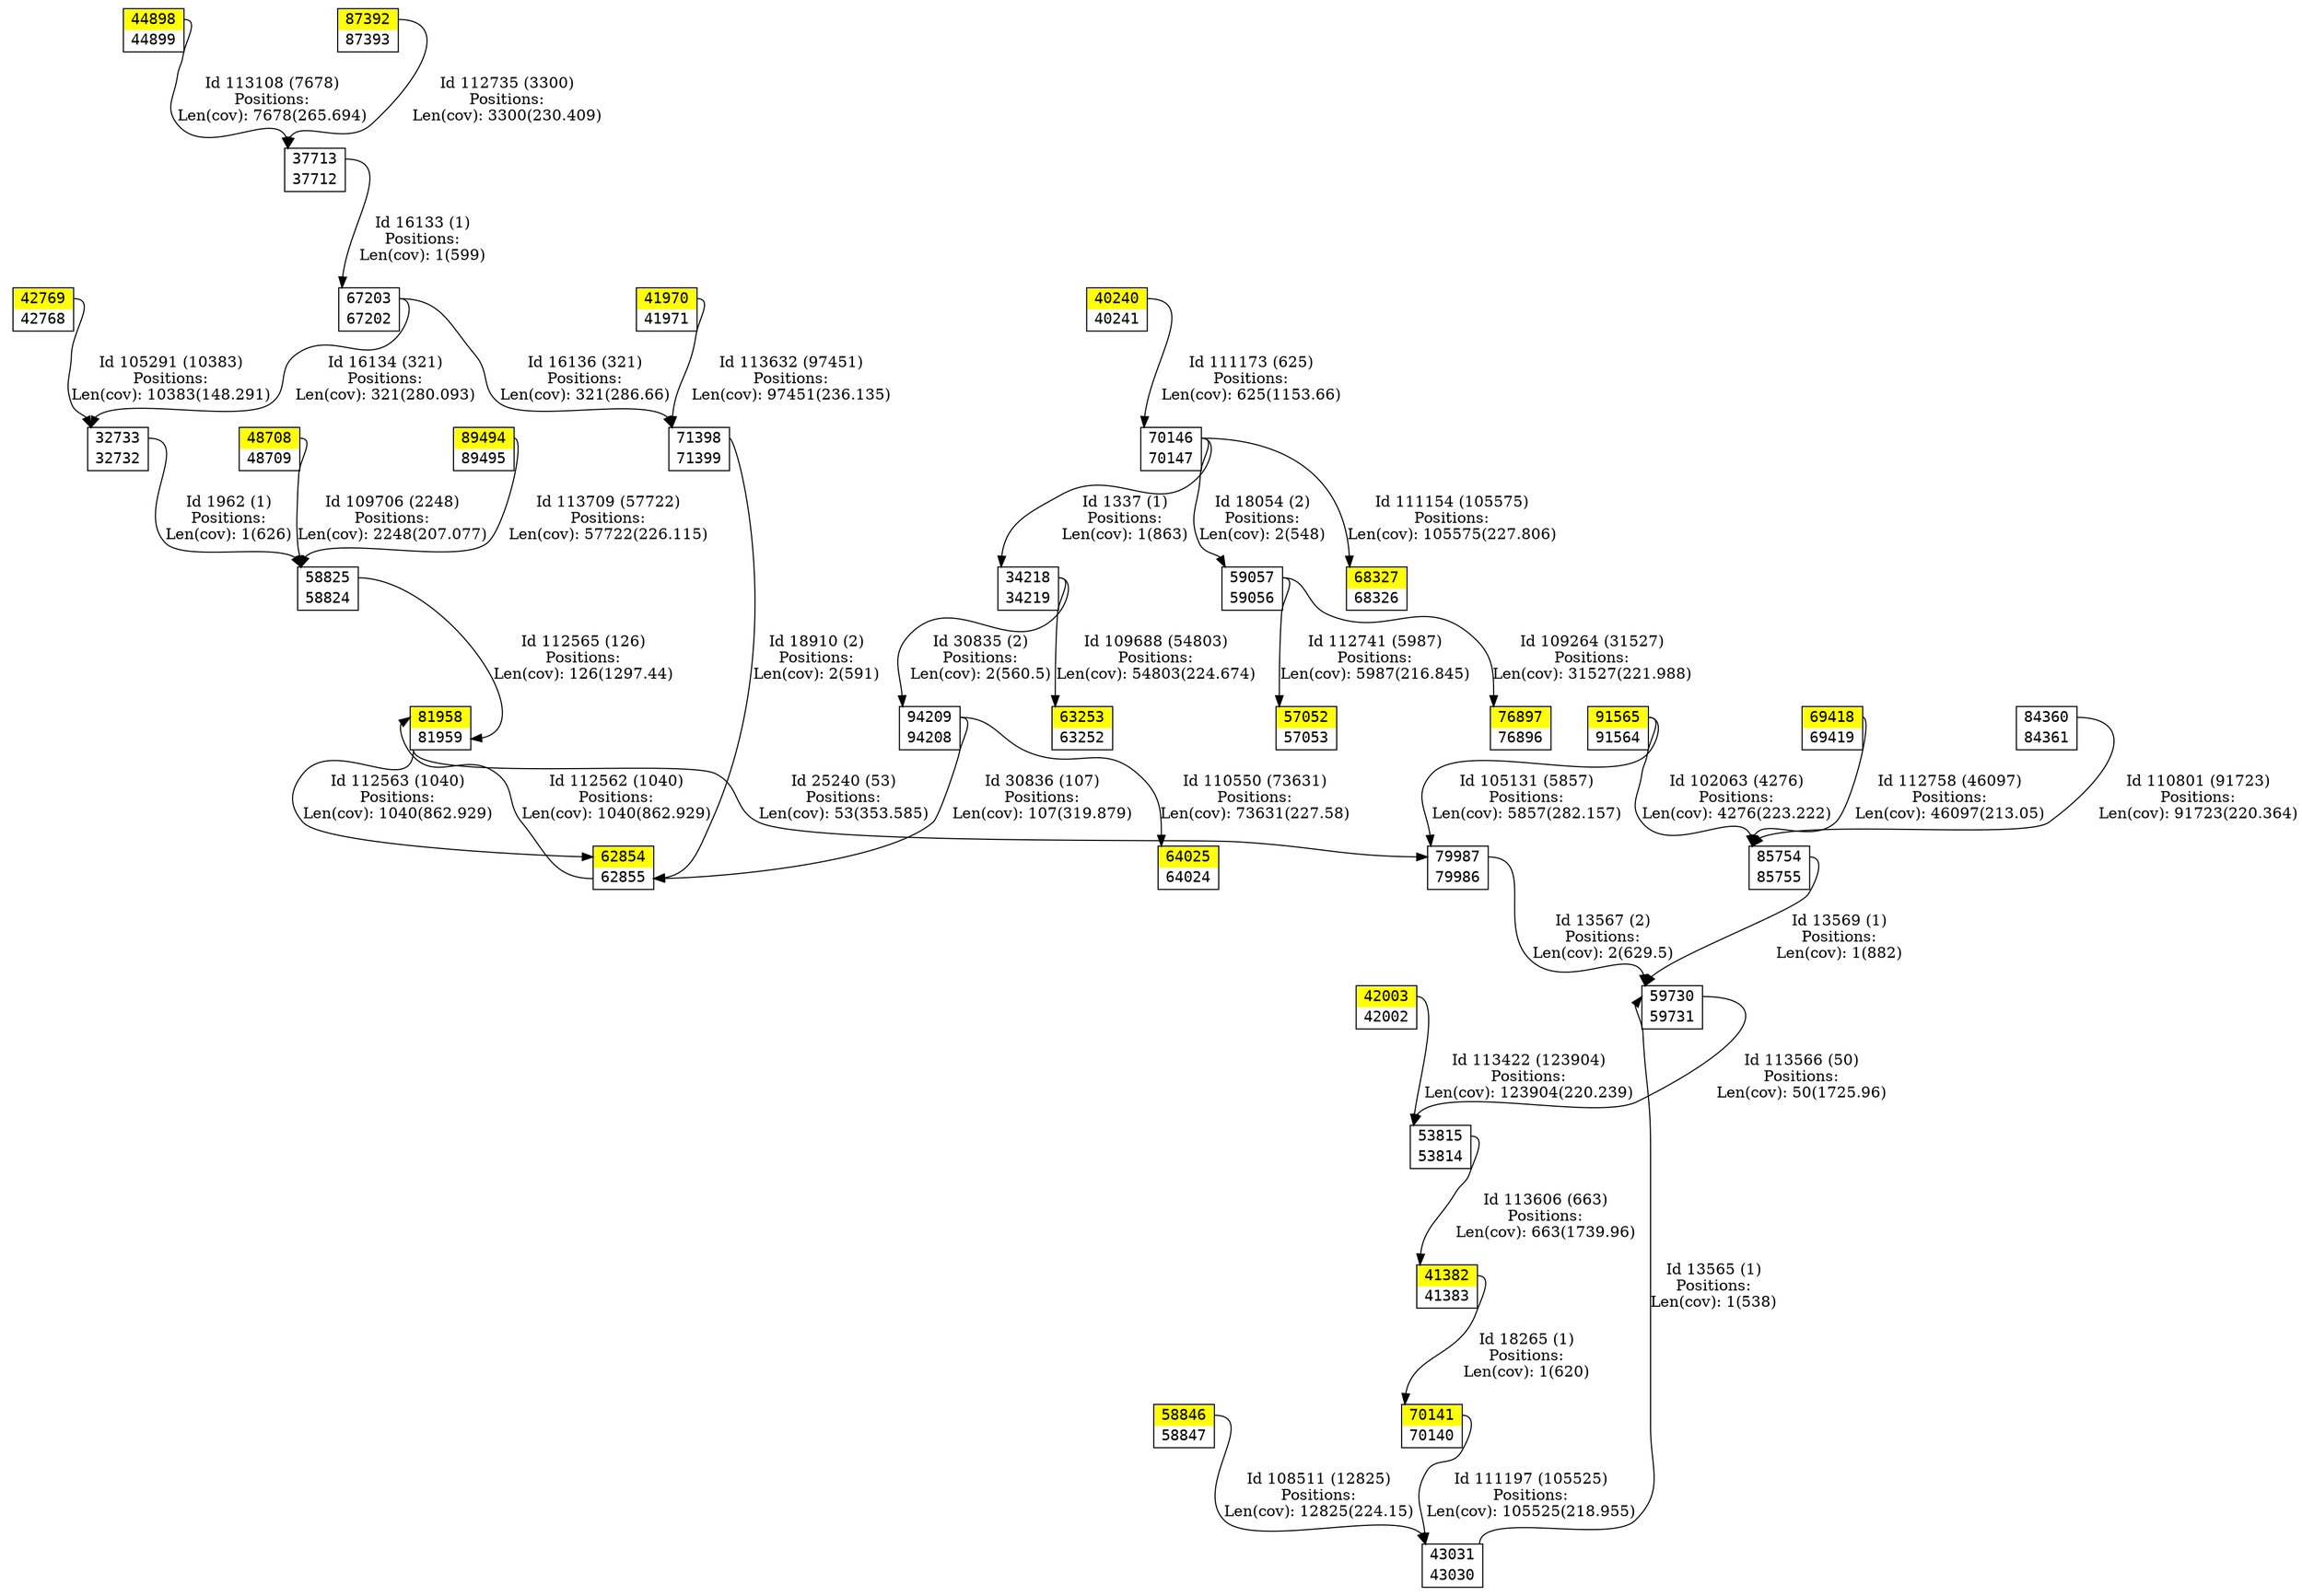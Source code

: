digraph graph_picture {
node[fontname=<Courier> ,penwidth=<1.8> ,shape=<plaintext> ]
vertex_32732_32733[label=<<TABLE BORDER="1" CELLSPACING="0" >
<TR><TD BORDER="0" PORT = "port_32733_in" color="white" bgcolor="white" ></TD><TD BORDER="0" color="white" bgcolor="white" >32733</TD><TD BORDER="0" PORT = "port_32733_out" color="white" bgcolor="white" ></TD></TR>
<TR><TD BORDER="0" PORT = "port_32732_out" color="white" bgcolor="white" ></TD><TD BORDER="0" color="white" bgcolor="white" >32732</TD><TD BORDER="0" PORT = "port_32732_in" color="white" bgcolor="white" ></TD></TR>
</TABLE>> ,color=<black> ,URL=</vertex/32733.svg> ]
vertex_34218_34219[label=<<TABLE BORDER="1" CELLSPACING="0" >
<TR><TD BORDER="0" PORT = "port_34218_in" color="white" bgcolor="white" ></TD><TD BORDER="0" color="white" bgcolor="white" >34218</TD><TD BORDER="0" PORT = "port_34218_out" color="white" bgcolor="white" ></TD></TR>
<TR><TD BORDER="0" PORT = "port_34219_out" color="white" bgcolor="white" ></TD><TD BORDER="0" color="white" bgcolor="white" >34219</TD><TD BORDER="0" PORT = "port_34219_in" color="white" bgcolor="white" ></TD></TR>
</TABLE>> ,color=<black> ,URL=</vertex/34218.svg> ]
vertex_37712_37713[label=<<TABLE BORDER="1" CELLSPACING="0" >
<TR><TD BORDER="0" PORT = "port_37713_in" color="white" bgcolor="white" ></TD><TD BORDER="0" color="white" bgcolor="white" >37713</TD><TD BORDER="0" PORT = "port_37713_out" color="white" bgcolor="white" ></TD></TR>
<TR><TD BORDER="0" PORT = "port_37712_out" color="white" bgcolor="white" ></TD><TD BORDER="0" color="white" bgcolor="white" >37712</TD><TD BORDER="0" PORT = "port_37712_in" color="white" bgcolor="white" ></TD></TR>
</TABLE>> ,color=<black> ,URL=</vertex/37713.svg> ]
vertex_40240_40241[label=<<TABLE BORDER="1" CELLSPACING="0" >
<TR><TD BORDER="0" PORT = "port_40240_in" color="yellow" bgcolor="yellow" ></TD><TD BORDER="0" color="yellow" bgcolor="yellow" >40240</TD><TD BORDER="0" PORT = "port_40240_out" color="yellow" bgcolor="yellow" ></TD></TR>
<TR><TD BORDER="0" PORT = "port_40241_out" color="white" bgcolor="white" ></TD><TD BORDER="0" color="white" bgcolor="white" >40241</TD><TD BORDER="0" PORT = "port_40241_in" color="white" bgcolor="white" ></TD></TR>
</TABLE>> ,color=<black> ,URL=</vertex/40240.svg> ]
vertex_41382_41383[label=<<TABLE BORDER="1" CELLSPACING="0" >
<TR><TD BORDER="0" PORT = "port_41382_in" color="yellow" bgcolor="yellow" ></TD><TD BORDER="0" color="yellow" bgcolor="yellow" >41382</TD><TD BORDER="0" PORT = "port_41382_out" color="yellow" bgcolor="yellow" ></TD></TR>
<TR><TD BORDER="0" PORT = "port_41383_out" color="white" bgcolor="white" ></TD><TD BORDER="0" color="white" bgcolor="white" >41383</TD><TD BORDER="0" PORT = "port_41383_in" color="white" bgcolor="white" ></TD></TR>
</TABLE>> ,color=<black> ,URL=</vertex/41382.svg> ]
vertex_41970_41971[label=<<TABLE BORDER="1" CELLSPACING="0" >
<TR><TD BORDER="0" PORT = "port_41970_in" color="yellow" bgcolor="yellow" ></TD><TD BORDER="0" color="yellow" bgcolor="yellow" >41970</TD><TD BORDER="0" PORT = "port_41970_out" color="yellow" bgcolor="yellow" ></TD></TR>
<TR><TD BORDER="0" PORT = "port_41971_out" color="white" bgcolor="white" ></TD><TD BORDER="0" color="white" bgcolor="white" >41971</TD><TD BORDER="0" PORT = "port_41971_in" color="white" bgcolor="white" ></TD></TR>
</TABLE>> ,color=<black> ,URL=</vertex/41970.svg> ]
vertex_42002_42003[label=<<TABLE BORDER="1" CELLSPACING="0" >
<TR><TD BORDER="0" PORT = "port_42003_in" color="yellow" bgcolor="yellow" ></TD><TD BORDER="0" color="yellow" bgcolor="yellow" >42003</TD><TD BORDER="0" PORT = "port_42003_out" color="yellow" bgcolor="yellow" ></TD></TR>
<TR><TD BORDER="0" PORT = "port_42002_out" color="white" bgcolor="white" ></TD><TD BORDER="0" color="white" bgcolor="white" >42002</TD><TD BORDER="0" PORT = "port_42002_in" color="white" bgcolor="white" ></TD></TR>
</TABLE>> ,color=<black> ,URL=</vertex/42003.svg> ]
vertex_42768_42769[label=<<TABLE BORDER="1" CELLSPACING="0" >
<TR><TD BORDER="0" PORT = "port_42769_in" color="yellow" bgcolor="yellow" ></TD><TD BORDER="0" color="yellow" bgcolor="yellow" >42769</TD><TD BORDER="0" PORT = "port_42769_out" color="yellow" bgcolor="yellow" ></TD></TR>
<TR><TD BORDER="0" PORT = "port_42768_out" color="white" bgcolor="white" ></TD><TD BORDER="0" color="white" bgcolor="white" >42768</TD><TD BORDER="0" PORT = "port_42768_in" color="white" bgcolor="white" ></TD></TR>
</TABLE>> ,color=<black> ,URL=</vertex/42769.svg> ]
vertex_43030_43031[label=<<TABLE BORDER="1" CELLSPACING="0" >
<TR><TD BORDER="0" PORT = "port_43031_in" color="white" bgcolor="white" ></TD><TD BORDER="0" color="white" bgcolor="white" >43031</TD><TD BORDER="0" PORT = "port_43031_out" color="white" bgcolor="white" ></TD></TR>
<TR><TD BORDER="0" PORT = "port_43030_out" color="white" bgcolor="white" ></TD><TD BORDER="0" color="white" bgcolor="white" >43030</TD><TD BORDER="0" PORT = "port_43030_in" color="white" bgcolor="white" ></TD></TR>
</TABLE>> ,color=<black> ,URL=</vertex/43031.svg> ]
vertex_44898_44899[label=<<TABLE BORDER="1" CELLSPACING="0" >
<TR><TD BORDER="0" PORT = "port_44898_in" color="yellow" bgcolor="yellow" ></TD><TD BORDER="0" color="yellow" bgcolor="yellow" >44898</TD><TD BORDER="0" PORT = "port_44898_out" color="yellow" bgcolor="yellow" ></TD></TR>
<TR><TD BORDER="0" PORT = "port_44899_out" color="white" bgcolor="white" ></TD><TD BORDER="0" color="white" bgcolor="white" >44899</TD><TD BORDER="0" PORT = "port_44899_in" color="white" bgcolor="white" ></TD></TR>
</TABLE>> ,color=<black> ,URL=</vertex/44898.svg> ]
vertex_48708_48709[label=<<TABLE BORDER="1" CELLSPACING="0" >
<TR><TD BORDER="0" PORT = "port_48708_in" color="yellow" bgcolor="yellow" ></TD><TD BORDER="0" color="yellow" bgcolor="yellow" >48708</TD><TD BORDER="0" PORT = "port_48708_out" color="yellow" bgcolor="yellow" ></TD></TR>
<TR><TD BORDER="0" PORT = "port_48709_out" color="white" bgcolor="white" ></TD><TD BORDER="0" color="white" bgcolor="white" >48709</TD><TD BORDER="0" PORT = "port_48709_in" color="white" bgcolor="white" ></TD></TR>
</TABLE>> ,color=<black> ,URL=</vertex/48708.svg> ]
vertex_53814_53815[label=<<TABLE BORDER="1" CELLSPACING="0" >
<TR><TD BORDER="0" PORT = "port_53815_in" color="white" bgcolor="white" ></TD><TD BORDER="0" color="white" bgcolor="white" >53815</TD><TD BORDER="0" PORT = "port_53815_out" color="white" bgcolor="white" ></TD></TR>
<TR><TD BORDER="0" PORT = "port_53814_out" color="white" bgcolor="white" ></TD><TD BORDER="0" color="white" bgcolor="white" >53814</TD><TD BORDER="0" PORT = "port_53814_in" color="white" bgcolor="white" ></TD></TR>
</TABLE>> ,color=<black> ,URL=</vertex/53815.svg> ]
vertex_57052_57053[label=<<TABLE BORDER="1" CELLSPACING="0" >
<TR><TD BORDER="0" PORT = "port_57052_in" color="yellow" bgcolor="yellow" ></TD><TD BORDER="0" color="yellow" bgcolor="yellow" >57052</TD><TD BORDER="0" PORT = "port_57052_out" color="yellow" bgcolor="yellow" ></TD></TR>
<TR><TD BORDER="0" PORT = "port_57053_out" color="white" bgcolor="white" ></TD><TD BORDER="0" color="white" bgcolor="white" >57053</TD><TD BORDER="0" PORT = "port_57053_in" color="white" bgcolor="white" ></TD></TR>
</TABLE>> ,color=<black> ,URL=</vertex/57052.svg> ]
vertex_58824_58825[label=<<TABLE BORDER="1" CELLSPACING="0" >
<TR><TD BORDER="0" PORT = "port_58825_in" color="white" bgcolor="white" ></TD><TD BORDER="0" color="white" bgcolor="white" >58825</TD><TD BORDER="0" PORT = "port_58825_out" color="white" bgcolor="white" ></TD></TR>
<TR><TD BORDER="0" PORT = "port_58824_out" color="white" bgcolor="white" ></TD><TD BORDER="0" color="white" bgcolor="white" >58824</TD><TD BORDER="0" PORT = "port_58824_in" color="white" bgcolor="white" ></TD></TR>
</TABLE>> ,color=<black> ,URL=</vertex/58825.svg> ]
vertex_58846_58847[label=<<TABLE BORDER="1" CELLSPACING="0" >
<TR><TD BORDER="0" PORT = "port_58846_in" color="yellow" bgcolor="yellow" ></TD><TD BORDER="0" color="yellow" bgcolor="yellow" >58846</TD><TD BORDER="0" PORT = "port_58846_out" color="yellow" bgcolor="yellow" ></TD></TR>
<TR><TD BORDER="0" PORT = "port_58847_out" color="white" bgcolor="white" ></TD><TD BORDER="0" color="white" bgcolor="white" >58847</TD><TD BORDER="0" PORT = "port_58847_in" color="white" bgcolor="white" ></TD></TR>
</TABLE>> ,color=<black> ,URL=</vertex/58846.svg> ]
vertex_59056_59057[label=<<TABLE BORDER="1" CELLSPACING="0" >
<TR><TD BORDER="0" PORT = "port_59057_in" color="white" bgcolor="white" ></TD><TD BORDER="0" color="white" bgcolor="white" >59057</TD><TD BORDER="0" PORT = "port_59057_out" color="white" bgcolor="white" ></TD></TR>
<TR><TD BORDER="0" PORT = "port_59056_out" color="white" bgcolor="white" ></TD><TD BORDER="0" color="white" bgcolor="white" >59056</TD><TD BORDER="0" PORT = "port_59056_in" color="white" bgcolor="white" ></TD></TR>
</TABLE>> ,color=<black> ,URL=</vertex/59057.svg> ]
vertex_59730_59731[label=<<TABLE BORDER="1" CELLSPACING="0" >
<TR><TD BORDER="0" PORT = "port_59730_in" color="white" bgcolor="white" ></TD><TD BORDER="0" color="white" bgcolor="white" >59730</TD><TD BORDER="0" PORT = "port_59730_out" color="white" bgcolor="white" ></TD></TR>
<TR><TD BORDER="0" PORT = "port_59731_out" color="white" bgcolor="white" ></TD><TD BORDER="0" color="white" bgcolor="white" >59731</TD><TD BORDER="0" PORT = "port_59731_in" color="white" bgcolor="white" ></TD></TR>
</TABLE>> ,color=<black> ,URL=</vertex/59730.svg> ]
vertex_62854_62855[label=<<TABLE BORDER="1" CELLSPACING="0" >
<TR><TD BORDER="0" PORT = "port_62854_in" color="yellow" bgcolor="yellow" ></TD><TD BORDER="0" color="yellow" bgcolor="yellow" >62854</TD><TD BORDER="0" PORT = "port_62854_out" color="yellow" bgcolor="yellow" ></TD></TR>
<TR><TD BORDER="0" PORT = "port_62855_out" color="white" bgcolor="white" ></TD><TD BORDER="0" color="white" bgcolor="white" >62855</TD><TD BORDER="0" PORT = "port_62855_in" color="white" bgcolor="white" ></TD></TR>
</TABLE>> ,color=<black> ,URL=</vertex/62854.svg> ]
vertex_63252_63253[label=<<TABLE BORDER="1" CELLSPACING="0" >
<TR><TD BORDER="0" PORT = "port_63253_in" color="yellow" bgcolor="yellow" ></TD><TD BORDER="0" color="yellow" bgcolor="yellow" >63253</TD><TD BORDER="0" PORT = "port_63253_out" color="yellow" bgcolor="yellow" ></TD></TR>
<TR><TD BORDER="0" PORT = "port_63252_out" color="white" bgcolor="white" ></TD><TD BORDER="0" color="white" bgcolor="white" >63252</TD><TD BORDER="0" PORT = "port_63252_in" color="white" bgcolor="white" ></TD></TR>
</TABLE>> ,color=<black> ,URL=</vertex/63253.svg> ]
vertex_64024_64025[label=<<TABLE BORDER="1" CELLSPACING="0" >
<TR><TD BORDER="0" PORT = "port_64025_in" color="yellow" bgcolor="yellow" ></TD><TD BORDER="0" color="yellow" bgcolor="yellow" >64025</TD><TD BORDER="0" PORT = "port_64025_out" color="yellow" bgcolor="yellow" ></TD></TR>
<TR><TD BORDER="0" PORT = "port_64024_out" color="white" bgcolor="white" ></TD><TD BORDER="0" color="white" bgcolor="white" >64024</TD><TD BORDER="0" PORT = "port_64024_in" color="white" bgcolor="white" ></TD></TR>
</TABLE>> ,color=<black> ,URL=</vertex/64025.svg> ]
vertex_67202_67203[label=<<TABLE BORDER="1" CELLSPACING="0" >
<TR><TD BORDER="0" PORT = "port_67203_in" color="white" bgcolor="white" ></TD><TD BORDER="0" color="white" bgcolor="white" >67203</TD><TD BORDER="0" PORT = "port_67203_out" color="white" bgcolor="white" ></TD></TR>
<TR><TD BORDER="0" PORT = "port_67202_out" color="white" bgcolor="white" ></TD><TD BORDER="0" color="white" bgcolor="white" >67202</TD><TD BORDER="0" PORT = "port_67202_in" color="white" bgcolor="white" ></TD></TR>
</TABLE>> ,color=<black> ,URL=</vertex/67203.svg> ]
vertex_68326_68327[label=<<TABLE BORDER="1" CELLSPACING="0" >
<TR><TD BORDER="0" PORT = "port_68327_in" color="yellow" bgcolor="yellow" ></TD><TD BORDER="0" color="yellow" bgcolor="yellow" >68327</TD><TD BORDER="0" PORT = "port_68327_out" color="yellow" bgcolor="yellow" ></TD></TR>
<TR><TD BORDER="0" PORT = "port_68326_out" color="white" bgcolor="white" ></TD><TD BORDER="0" color="white" bgcolor="white" >68326</TD><TD BORDER="0" PORT = "port_68326_in" color="white" bgcolor="white" ></TD></TR>
</TABLE>> ,color=<black> ,URL=</vertex/68327.svg> ]
vertex_69418_69419[label=<<TABLE BORDER="1" CELLSPACING="0" >
<TR><TD BORDER="0" PORT = "port_69418_in" color="yellow" bgcolor="yellow" ></TD><TD BORDER="0" color="yellow" bgcolor="yellow" >69418</TD><TD BORDER="0" PORT = "port_69418_out" color="yellow" bgcolor="yellow" ></TD></TR>
<TR><TD BORDER="0" PORT = "port_69419_out" color="white" bgcolor="white" ></TD><TD BORDER="0" color="white" bgcolor="white" >69419</TD><TD BORDER="0" PORT = "port_69419_in" color="white" bgcolor="white" ></TD></TR>
</TABLE>> ,color=<black> ,URL=</vertex/69418.svg> ]
vertex_70140_70141[label=<<TABLE BORDER="1" CELLSPACING="0" >
<TR><TD BORDER="0" PORT = "port_70141_in" color="yellow" bgcolor="yellow" ></TD><TD BORDER="0" color="yellow" bgcolor="yellow" >70141</TD><TD BORDER="0" PORT = "port_70141_out" color="yellow" bgcolor="yellow" ></TD></TR>
<TR><TD BORDER="0" PORT = "port_70140_out" color="white" bgcolor="white" ></TD><TD BORDER="0" color="white" bgcolor="white" >70140</TD><TD BORDER="0" PORT = "port_70140_in" color="white" bgcolor="white" ></TD></TR>
</TABLE>> ,color=<black> ,URL=</vertex/70141.svg> ]
vertex_70146_70147[label=<<TABLE BORDER="1" CELLSPACING="0" >
<TR><TD BORDER="0" PORT = "port_70146_in" color="white" bgcolor="white" ></TD><TD BORDER="0" color="white" bgcolor="white" >70146</TD><TD BORDER="0" PORT = "port_70146_out" color="white" bgcolor="white" ></TD></TR>
<TR><TD BORDER="0" PORT = "port_70147_out" color="white" bgcolor="white" ></TD><TD BORDER="0" color="white" bgcolor="white" >70147</TD><TD BORDER="0" PORT = "port_70147_in" color="white" bgcolor="white" ></TD></TR>
</TABLE>> ,color=<black> ,URL=</vertex/70146.svg> ]
vertex_71398_71399[label=<<TABLE BORDER="1" CELLSPACING="0" >
<TR><TD BORDER="0" PORT = "port_71398_in" color="white" bgcolor="white" ></TD><TD BORDER="0" color="white" bgcolor="white" >71398</TD><TD BORDER="0" PORT = "port_71398_out" color="white" bgcolor="white" ></TD></TR>
<TR><TD BORDER="0" PORT = "port_71399_out" color="white" bgcolor="white" ></TD><TD BORDER="0" color="white" bgcolor="white" >71399</TD><TD BORDER="0" PORT = "port_71399_in" color="white" bgcolor="white" ></TD></TR>
</TABLE>> ,color=<black> ,URL=</vertex/71398.svg> ]
vertex_76896_76897[label=<<TABLE BORDER="1" CELLSPACING="0" >
<TR><TD BORDER="0" PORT = "port_76897_in" color="yellow" bgcolor="yellow" ></TD><TD BORDER="0" color="yellow" bgcolor="yellow" >76897</TD><TD BORDER="0" PORT = "port_76897_out" color="yellow" bgcolor="yellow" ></TD></TR>
<TR><TD BORDER="0" PORT = "port_76896_out" color="white" bgcolor="white" ></TD><TD BORDER="0" color="white" bgcolor="white" >76896</TD><TD BORDER="0" PORT = "port_76896_in" color="white" bgcolor="white" ></TD></TR>
</TABLE>> ,color=<black> ,URL=</vertex/76897.svg> ]
vertex_79986_79987[label=<<TABLE BORDER="1" CELLSPACING="0" >
<TR><TD BORDER="0" PORT = "port_79987_in" color="white" bgcolor="white" ></TD><TD BORDER="0" color="white" bgcolor="white" >79987</TD><TD BORDER="0" PORT = "port_79987_out" color="white" bgcolor="white" ></TD></TR>
<TR><TD BORDER="0" PORT = "port_79986_out" color="white" bgcolor="white" ></TD><TD BORDER="0" color="white" bgcolor="white" >79986</TD><TD BORDER="0" PORT = "port_79986_in" color="white" bgcolor="white" ></TD></TR>
</TABLE>> ,color=<black> ,URL=</vertex/79987.svg> ]
vertex_81958_81959[label=<<TABLE BORDER="1" CELLSPACING="0" >
<TR><TD BORDER="0" PORT = "port_81958_in" color="yellow" bgcolor="yellow" ></TD><TD BORDER="0" color="yellow" bgcolor="yellow" >81958</TD><TD BORDER="0" PORT = "port_81958_out" color="yellow" bgcolor="yellow" ></TD></TR>
<TR><TD BORDER="0" PORT = "port_81959_out" color="white" bgcolor="white" ></TD><TD BORDER="0" color="white" bgcolor="white" >81959</TD><TD BORDER="0" PORT = "port_81959_in" color="white" bgcolor="white" ></TD></TR>
</TABLE>> ,color=<black> ,URL=</vertex/81958.svg> ]
vertex_84360_84361[label=<<TABLE BORDER="1" CELLSPACING="0" >
<TR><TD BORDER="0" PORT = "port_84360_in" color="white" bgcolor="white" ></TD><TD BORDER="0" color="white" bgcolor="white" >84360</TD><TD BORDER="0" PORT = "port_84360_out" color="white" bgcolor="white" ></TD></TR>
<TR><TD BORDER="0" PORT = "port_84361_out" color="white" bgcolor="white" ></TD><TD BORDER="0" color="white" bgcolor="white" >84361</TD><TD BORDER="0" PORT = "port_84361_in" color="white" bgcolor="white" ></TD></TR>
</TABLE>> ,color=<black> ,URL=</vertex/84360.svg> ]
vertex_85754_85755[label=<<TABLE BORDER="1" CELLSPACING="0" >
<TR><TD BORDER="0" PORT = "port_85754_in" color="white" bgcolor="white" ></TD><TD BORDER="0" color="white" bgcolor="white" >85754</TD><TD BORDER="0" PORT = "port_85754_out" color="white" bgcolor="white" ></TD></TR>
<TR><TD BORDER="0" PORT = "port_85755_out" color="white" bgcolor="white" ></TD><TD BORDER="0" color="white" bgcolor="white" >85755</TD><TD BORDER="0" PORT = "port_85755_in" color="white" bgcolor="white" ></TD></TR>
</TABLE>> ,color=<black> ,URL=</vertex/85754.svg> ]
vertex_87392_87393[label=<<TABLE BORDER="1" CELLSPACING="0" >
<TR><TD BORDER="0" PORT = "port_87392_in" color="yellow" bgcolor="yellow" ></TD><TD BORDER="0" color="yellow" bgcolor="yellow" >87392</TD><TD BORDER="0" PORT = "port_87392_out" color="yellow" bgcolor="yellow" ></TD></TR>
<TR><TD BORDER="0" PORT = "port_87393_out" color="white" bgcolor="white" ></TD><TD BORDER="0" color="white" bgcolor="white" >87393</TD><TD BORDER="0" PORT = "port_87393_in" color="white" bgcolor="white" ></TD></TR>
</TABLE>> ,color=<black> ,URL=</vertex/87392.svg> ]
vertex_89494_89495[label=<<TABLE BORDER="1" CELLSPACING="0" >
<TR><TD BORDER="0" PORT = "port_89494_in" color="yellow" bgcolor="yellow" ></TD><TD BORDER="0" color="yellow" bgcolor="yellow" >89494</TD><TD BORDER="0" PORT = "port_89494_out" color="yellow" bgcolor="yellow" ></TD></TR>
<TR><TD BORDER="0" PORT = "port_89495_out" color="white" bgcolor="white" ></TD><TD BORDER="0" color="white" bgcolor="white" >89495</TD><TD BORDER="0" PORT = "port_89495_in" color="white" bgcolor="white" ></TD></TR>
</TABLE>> ,color=<black> ,URL=</vertex/89494.svg> ]
vertex_91564_91565[label=<<TABLE BORDER="1" CELLSPACING="0" >
<TR><TD BORDER="0" PORT = "port_91565_in" color="yellow" bgcolor="yellow" ></TD><TD BORDER="0" color="yellow" bgcolor="yellow" >91565</TD><TD BORDER="0" PORT = "port_91565_out" color="yellow" bgcolor="yellow" ></TD></TR>
<TR><TD BORDER="0" PORT = "port_91564_out" color="white" bgcolor="white" ></TD><TD BORDER="0" color="white" bgcolor="white" >91564</TD><TD BORDER="0" PORT = "port_91564_in" color="white" bgcolor="white" ></TD></TR>
</TABLE>> ,color=<black> ,URL=</vertex/91565.svg> ]
vertex_94208_94209[label=<<TABLE BORDER="1" CELLSPACING="0" >
<TR><TD BORDER="0" PORT = "port_94209_in" color="white" bgcolor="white" ></TD><TD BORDER="0" color="white" bgcolor="white" >94209</TD><TD BORDER="0" PORT = "port_94209_out" color="white" bgcolor="white" ></TD></TR>
<TR><TD BORDER="0" PORT = "port_94208_out" color="white" bgcolor="white" ></TD><TD BORDER="0" color="white" bgcolor="white" >94208</TD><TD BORDER="0" PORT = "port_94208_in" color="white" bgcolor="white" ></TD></TR>
</TABLE>> ,color=<black> ,URL=</vertex/94209.svg> ]
vertex_70146_70147:port_70146_out->vertex_34218_34219:port_34218_in[label="Id 1337 (1)\nPositions:\nLen(cov): 1(863)" ,color=<black> ]
vertex_32732_32733:port_32733_out->vertex_58824_58825:port_58825_in[label="Id 1962 (1)\nPositions:\nLen(cov): 1(626)" ,color=<black> ]
vertex_43030_43031:port_43031_out->vertex_59730_59731:port_59730_in[label="Id 13565 (1)\nPositions:\nLen(cov): 1(538)" ,color=<black> ]
vertex_79986_79987:port_79987_out->vertex_59730_59731:port_59730_in[label="Id 13567 (2)\nPositions:\nLen(cov): 2(629.5)" ,color=<black> ]
vertex_85754_85755:port_85754_out->vertex_59730_59731:port_59730_in[label="Id 13569 (1)\nPositions:\nLen(cov): 1(882)" ,color=<black> ]
vertex_37712_37713:port_37713_out->vertex_67202_67203:port_67203_in[label="Id 16133 (1)\nPositions:\nLen(cov): 1(599)" ,color=<black> ]
vertex_67202_67203:port_67203_out->vertex_32732_32733:port_32733_in[label="Id 16134 (321)\nPositions:\nLen(cov): 321(280.093)" ,color=<black> ]
vertex_67202_67203:port_67203_out->vertex_71398_71399:port_71398_in[label="Id 16136 (321)\nPositions:\nLen(cov): 321(286.66)" ,color=<black> ]
vertex_70146_70147:port_70146_out->vertex_59056_59057:port_59057_in[label="Id 18054 (2)\nPositions:\nLen(cov): 2(548)" ,color=<black> ]
vertex_41382_41383:port_41382_out->vertex_70140_70141:port_70141_in[label="Id 18265 (1)\nPositions:\nLen(cov): 1(620)" ,color=<black> ]
vertex_71398_71399:port_71398_out->vertex_62854_62855:port_62855_in[label="Id 18910 (2)\nPositions:\nLen(cov): 2(591)" ,color=<black> ]
vertex_81958_81959:port_81959_out->vertex_79986_79987:port_79987_in[label="Id 25240 (53)\nPositions:\nLen(cov): 53(353.585)" ,color=<black> ]
vertex_34218_34219:port_34218_out->vertex_94208_94209:port_94209_in[label="Id 30835 (2)\nPositions:\nLen(cov): 2(560.5)" ,color=<black> ]
vertex_94208_94209:port_94209_out->vertex_62854_62855:port_62855_in[label="Id 30836 (107)\nPositions:\nLen(cov): 107(319.879)" ,color=<black> ]
vertex_91564_91565:port_91565_out->vertex_85754_85755:port_85754_in[label="Id 102063 (4276)\nPositions:\nLen(cov): 4276(223.222)" ,color=<black> ]
vertex_91564_91565:port_91565_out->vertex_79986_79987:port_79987_in[label="Id 105131 (5857)\nPositions:\nLen(cov): 5857(282.157)" ,color=<black> ]
vertex_42768_42769:port_42769_out->vertex_32732_32733:port_32733_in[label="Id 105291 (10383)\nPositions:\nLen(cov): 10383(148.291)" ,color=<black> ]
vertex_58846_58847:port_58846_out->vertex_43030_43031:port_43031_in[label="Id 108511 (12825)\nPositions:\nLen(cov): 12825(224.15)" ,color=<black> ]
vertex_59056_59057:port_59057_out->vertex_76896_76897:port_76897_in[label="Id 109264 (31527)\nPositions:\nLen(cov): 31527(221.988)" ,color=<black> ]
vertex_34218_34219:port_34218_out->vertex_63252_63253:port_63253_in[label="Id 109688 (54803)\nPositions:\nLen(cov): 54803(224.674)" ,color=<black> ]
vertex_48708_48709:port_48708_out->vertex_58824_58825:port_58825_in[label="Id 109706 (2248)\nPositions:\nLen(cov): 2248(207.077)" ,color=<black> ]
vertex_94208_94209:port_94209_out->vertex_64024_64025:port_64025_in[label="Id 110550 (73631)\nPositions:\nLen(cov): 73631(227.58)" ,color=<black> ]
vertex_84360_84361:port_84360_out->vertex_85754_85755:port_85754_in[label="Id 110801 (91723)\nPositions:\nLen(cov): 91723(220.364)" ,color=<black> ]
vertex_70146_70147:port_70146_out->vertex_68326_68327:port_68327_in[label="Id 111154 (105575)\nPositions:\nLen(cov): 105575(227.806)" ,color=<black> ]
vertex_40240_40241:port_40240_out->vertex_70146_70147:port_70146_in[label="Id 111173 (625)\nPositions:\nLen(cov): 625(1153.66)" ,color=<black> ]
vertex_70140_70141:port_70141_out->vertex_43030_43031:port_43031_in[label="Id 111197 (105525)\nPositions:\nLen(cov): 105525(218.955)" ,color=<black> ]
vertex_62854_62855:port_62855_out->vertex_81958_81959:port_81958_in[label="Id 112562 (1040)\nPositions:\nLen(cov): 1040(862.929)" ,color=<black> ]
vertex_81958_81959:port_81959_out->vertex_62854_62855:port_62854_in[label="Id 112563 (1040)\nPositions:\nLen(cov): 1040(862.929)" ,color=<black> ]
vertex_58824_58825:port_58825_out->vertex_81958_81959:port_81959_in[label="Id 112565 (126)\nPositions:\nLen(cov): 126(1297.44)" ,color=<black> ]
vertex_87392_87393:port_87392_out->vertex_37712_37713:port_37713_in[label="Id 112735 (3300)\nPositions:\nLen(cov): 3300(230.409)" ,color=<black> ]
vertex_59056_59057:port_59057_out->vertex_57052_57053:port_57052_in[label="Id 112741 (5987)\nPositions:\nLen(cov): 5987(216.845)" ,color=<black> ]
vertex_69418_69419:port_69418_out->vertex_85754_85755:port_85754_in[label="Id 112758 (46097)\nPositions:\nLen(cov): 46097(213.05)" ,color=<black> ]
vertex_44898_44899:port_44898_out->vertex_37712_37713:port_37713_in[label="Id 113108 (7678)\nPositions:\nLen(cov): 7678(265.694)" ,color=<black> ]
vertex_42002_42003:port_42003_out->vertex_53814_53815:port_53815_in[label="Id 113422 (123904)\nPositions:\nLen(cov): 123904(220.239)" ,color=<black> ]
vertex_59730_59731:port_59730_out->vertex_53814_53815:port_53815_in[label="Id 113566 (50)\nPositions:\nLen(cov): 50(1725.96)" ,color=<black> ]
vertex_53814_53815:port_53815_out->vertex_41382_41383:port_41382_in[label="Id 113606 (663)\nPositions:\nLen(cov): 663(1739.96)" ,color=<black> ]
vertex_41970_41971:port_41970_out->vertex_71398_71399:port_71398_in[label="Id 113632 (97451)\nPositions:\nLen(cov): 97451(236.135)" ,color=<black> ]
vertex_89494_89495:port_89494_out->vertex_58824_58825:port_58825_in[label="Id 113709 (57722)\nPositions:\nLen(cov): 57722(226.115)" ,color=<black> ]
}
